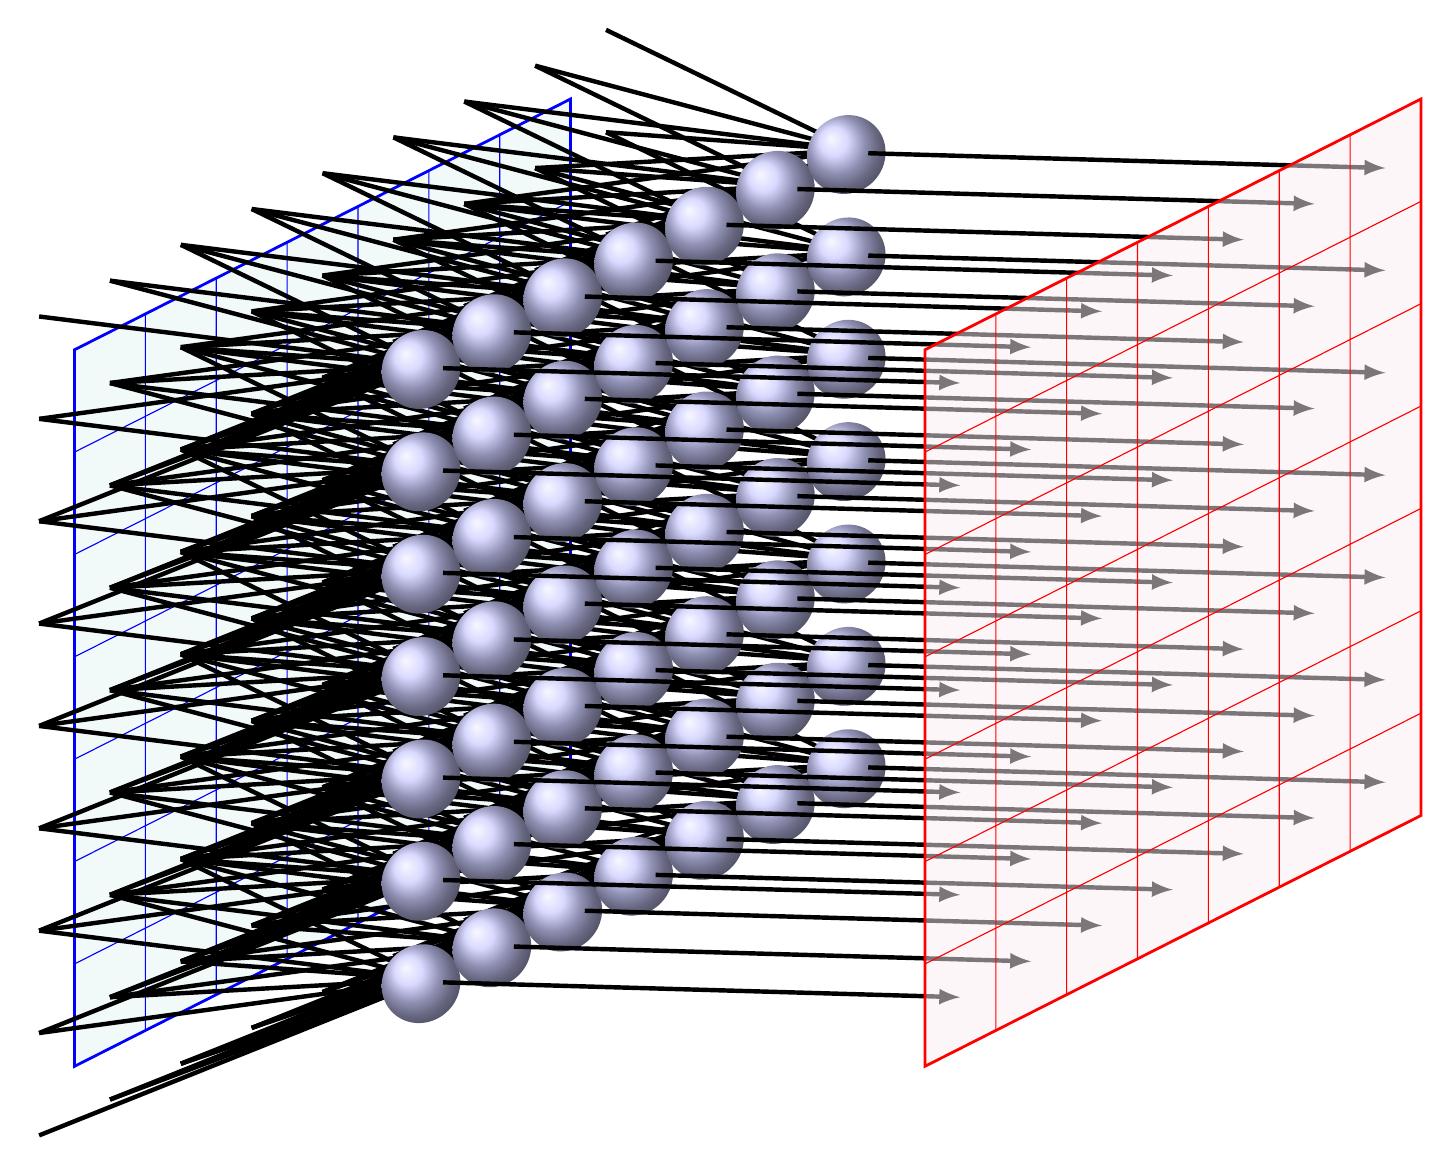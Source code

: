 % Picture by Kroum Tzanev
\tikzset{
  pics/grid matrix/.style ={
    code = {
      \foreach[count=\i from 0] \l in {#1}
          \xdef\n{\i}; % \n va contenir le nombre de lignes
      \fill (0,0) rectangle (\n,\n); % rempli le fond
      \draw[draw grid/.try] (0,0) grid (\n,\n); % dessine la grille
      \draw[line width=1pt] (0,0) rectangle (\n,\n); % dessine la bord extérieur
      \foreach[count=\j] \l in {#1}
        \foreach[count=\i] \e in \l{
          % on place les nombres à l'intérieur de la grille
          \path ({\i-.5},{\n+.5-\j}) node[transform shape,M\i\j/.try] (-M\i\j){\e};
        }
    }
  },
  grid color/.style={
  	draw grid/.style=#1
  }
}

  \begin{tikzpicture}
    \def\xK{2}
    \def\yK{1}
    \def\zK{4}
\begin{scope}[yscale=1.3,xscale=.9,yslant=.35,nodes={font=\bfseries\sffamily\huge},z={([yslant=-.35]1,0)}]

    \def\zS{12}\pgfmathsetmacro\zKS{\zS-\zK}
    \path (0,0,0)
      pic[
        fill=blue!50!green!5,
        grid color=blue,
        draw=blue,
        transform shape
      ] (I)
      {
        grid matrix=
        {
          {, , , , , , },
          {, , , , , , },
          {, , , , , , },
          {, , , , , , },
          {, , , , , , },
          {, , , , , , },
          {, , , , , , },
        }
      }
    ;

% inputs
   \foreach\ii in{1,...,7}{
      \foreach \jj in {1,...,7}{
   \begin{scope}[xshift=\ii cm,yshift=\jj cm]
  % inputs of the neuron
   \foreach\i in{1,2,3}{
      \foreach \j in {1,2,3}{
            \draw[ultra thick]  (-0,-0.5,\zK) -- (-2.5+\i,+\j-2.5,0);
  }}
\end{scope}
}}

% neurons
   \foreach\ii in{1,...,7}{
      \foreach \jj in {1,...,7}{
   \begin{scope}[xshift=\ii cm,yshift=\jj cm]
  % inputs of the neuron
%    \foreach\i in{1,2,3}{
%       \foreach \j in {1,2,3}{
%             \draw[ultra thick]  (\xK+1.5,\yK+1.5,\zK) -- (\xK-0.5+\i,\yK+\j-0.5,0);
%   }}


\shade[yscale=1/1.3,xscale=1/0.9,yslant=-0.45,ball color=blue!20!white,opacity=1] (-0.5,0.5,\zK) circle (0.5);
  % outpus of the neuron

\end{scope}
}}
% outputs
   \foreach\ii in{1,...,7}{
      \foreach \jj in {1,...,7}{
   \begin{scope}[xshift=\ii cm,yshift=\jj cm]
\draw[ultra thick,->,>=latex]  (0.2,-0.6,\zK)--(-0.5,-0.5,\zS);
\end{scope}
}}

    \path (0,0,\zS)
      pic[
        grid color=red,
        draw=red,
        fill=red!70!blue!7,
        fill opacity=.5,
        text opacity=1,
        transform shape
      ] (K)
      {
        grid matrix=
        {
          {, , , , , , },
          {, , , , , , },
          {, , , , , , },
          {, , , , , , },
          {, , , , , , },
          {, , , , , , },
          {, , , , , , },
        }
      }
    ;

%    \draw[red!84!blue, ultra thick] (\xK+1,\yK+1,\zS) rectangle ++(1,1,0);

 %   \draw[red, ultra thick] (\xK,\yK,0) rectangle ++(3,3,0);



\end{scope} 




\end{tikzpicture}






